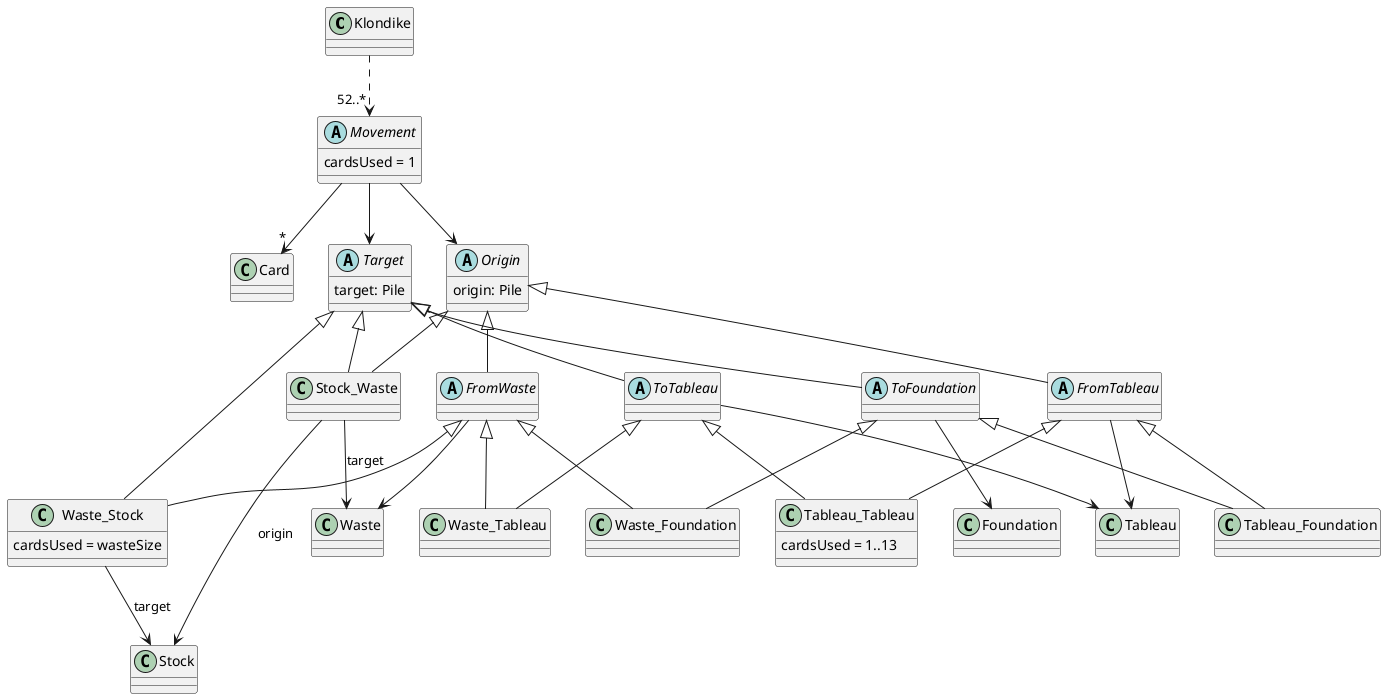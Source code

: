@startuml

class Klondike

class Stock
class Waste
class Tableau
class Foundation

class Card

Klondike .down.> "52..*" Movement

abstract class Movement{
    cardsUsed = 1
}

Movement -down-> Origin
Movement -down-> Target
Movement -down-> "*" Card

abstract class Origin{
    origin: Pile
}

abstract class Target{
    target: Pile
}

abstract class FromWaste
Origin <|-down- FromWaste
FromWaste -down-> Waste

abstract class ToFoundation
Target <|-down- ToFoundation
ToFoundation -down-> Foundation

abstract class FromTableau
Origin <|-down- FromTableau
FromTableau -down-> Tableau

abstract class ToTableau
Target <|-down- ToTableau
ToTableau -down-> Tableau

class Stock_Waste
Origin <|-down- Stock_Waste
Target <|-down- Stock_Waste
Stock_Waste -down-> Stock : origin
Stock_Waste -down-> Waste : target

class Waste_Stock{
    cardsUsed = wasteSize
}
FromWaste <|-down- Waste_Stock
Target <|-down- Waste_Stock
Waste_Stock -down-> Stock : target

class Waste_Tableau
FromWaste <|-down- Waste_Tableau
ToTableau <|-down- Waste_Tableau

class Waste_Foundation
FromWaste <|-down- Waste_Foundation
ToFoundation <|-down- Waste_Foundation

class Tableau_Foundation
ToFoundation <|-down- Tableau_Foundation
FromTableau <|-down- Tableau_Foundation

class Tableau_Tableau{
    cardsUsed = 1..13
}
FromTableau <|-down- Tableau_Tableau
ToTableau <|-down- Tableau_Tableau

@enduml

